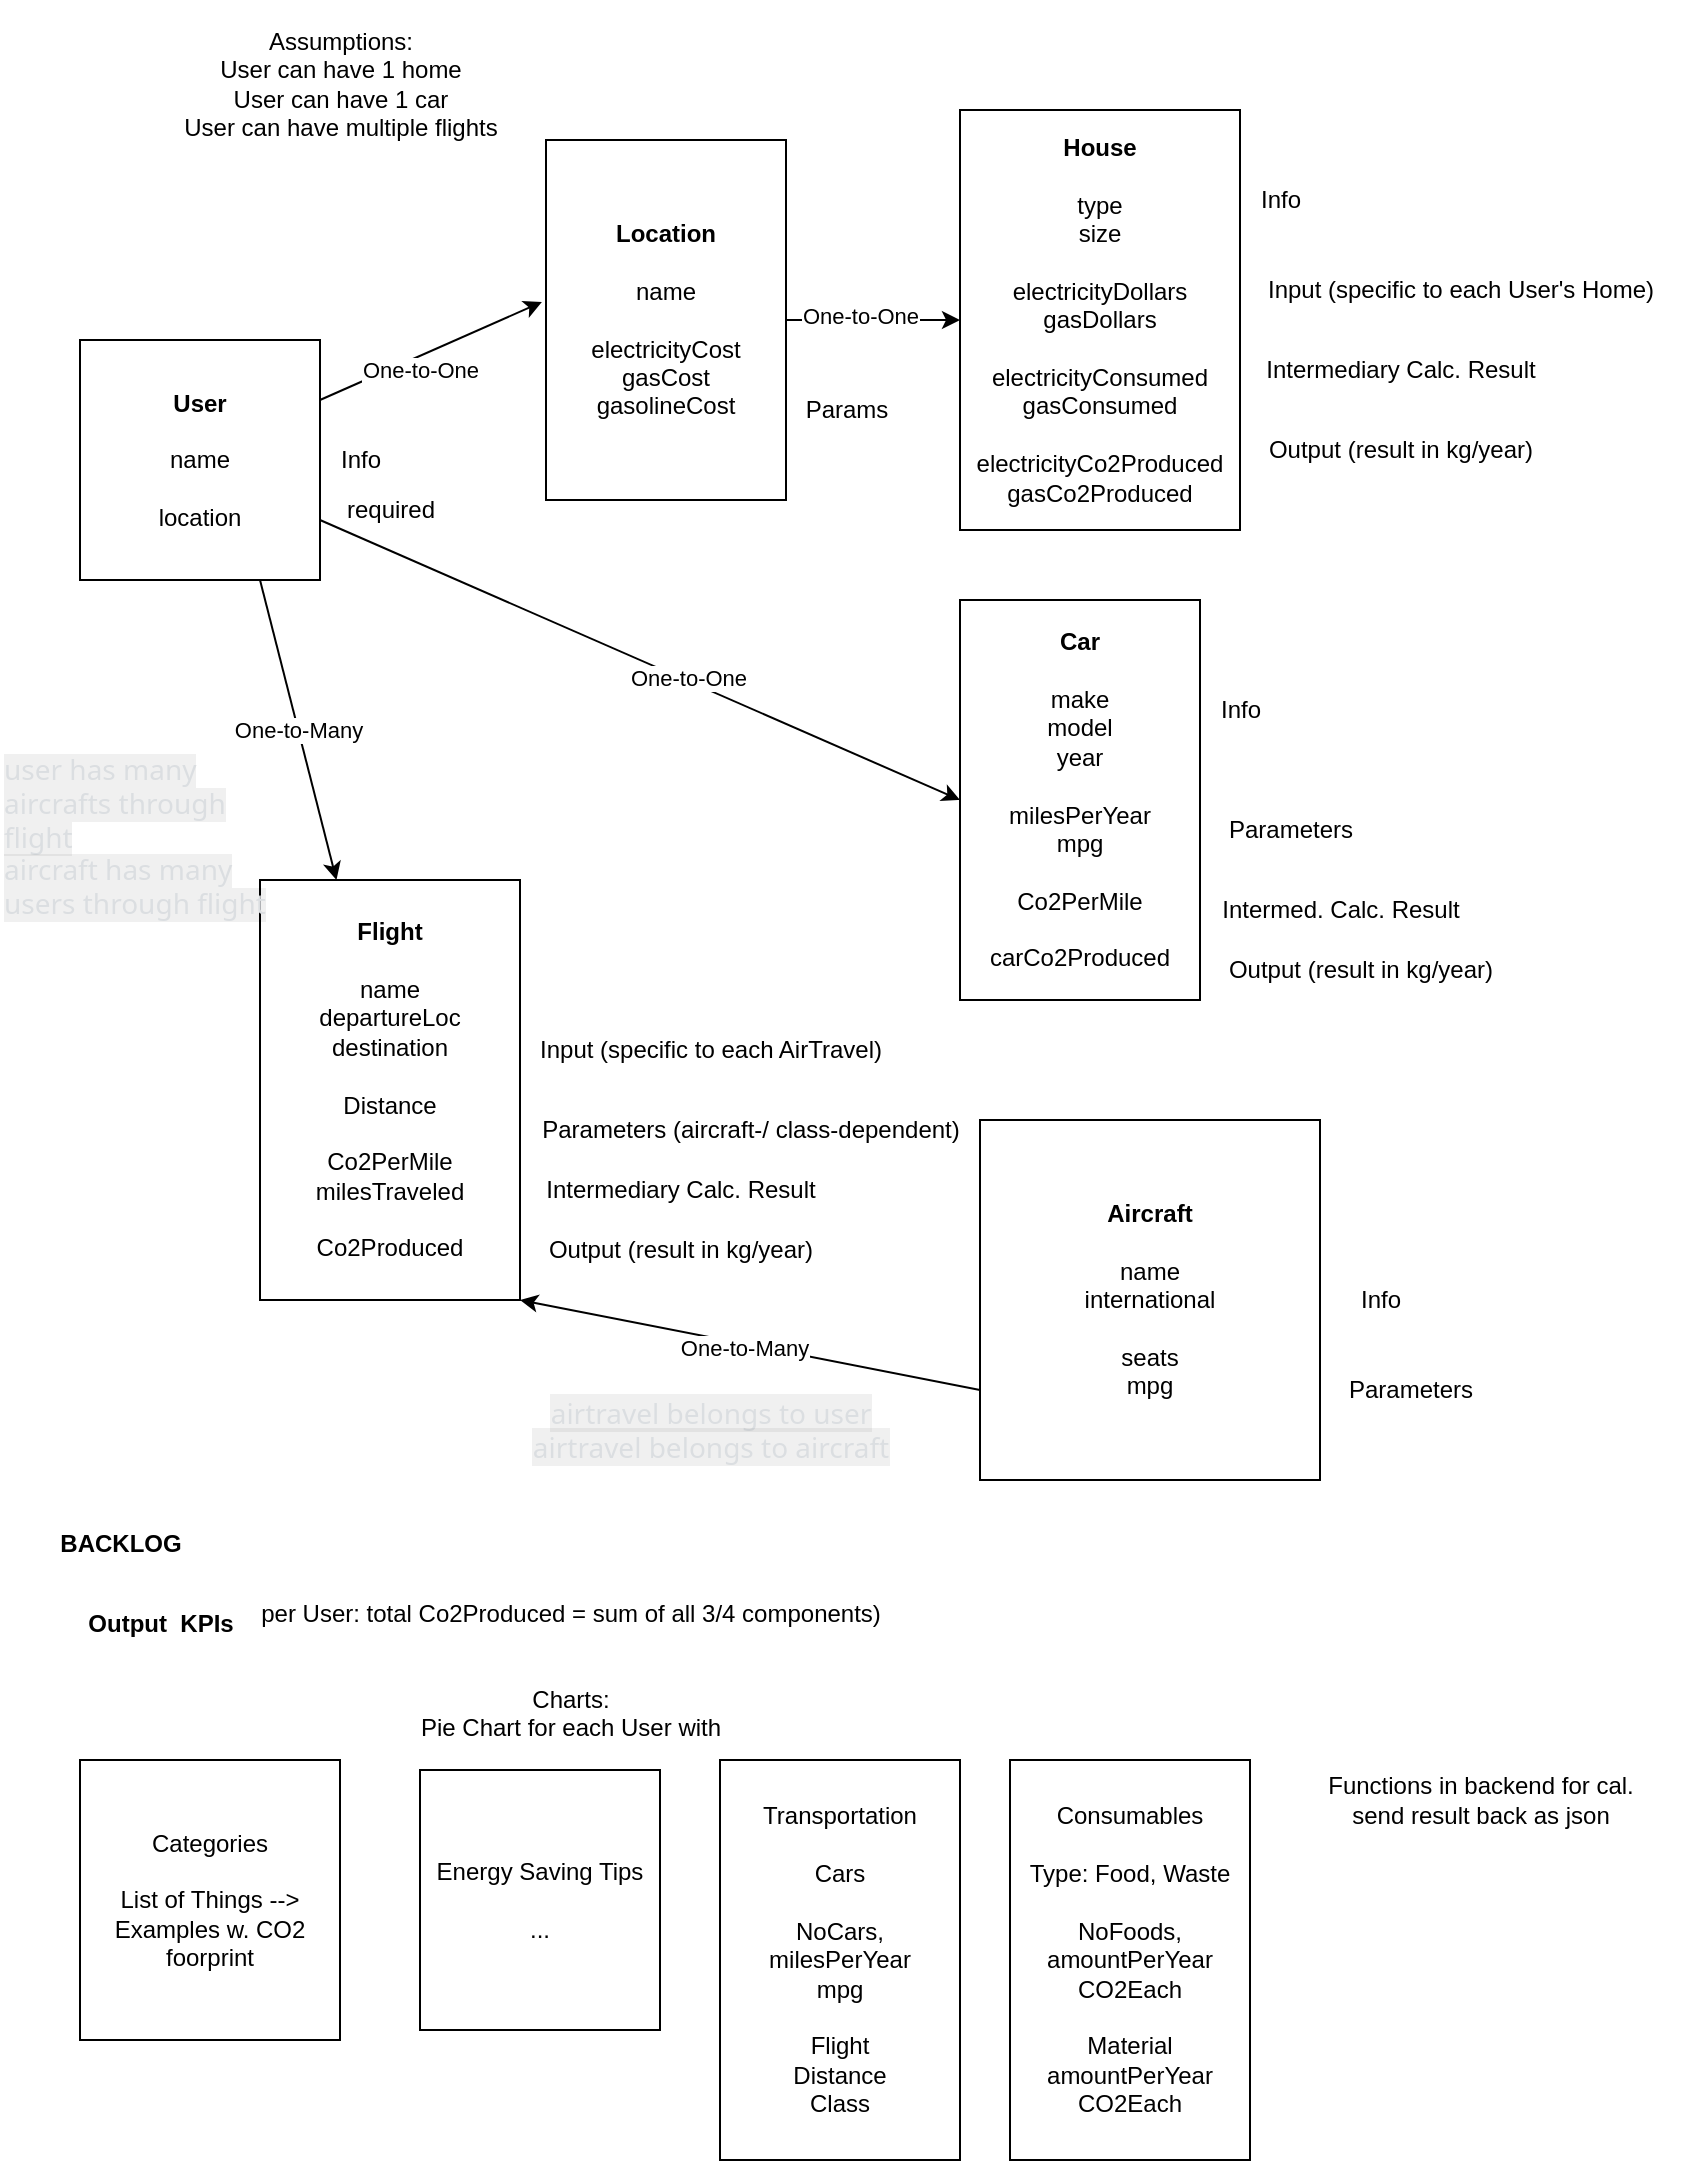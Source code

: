 <mxfile>
    <diagram id="IlFX4f9ja2N9C_9pvkQi" name="Page-1">
        <mxGraphModel dx="868" dy="588" grid="1" gridSize="10" guides="1" tooltips="1" connect="1" arrows="1" fold="1" page="1" pageScale="1" pageWidth="850" pageHeight="1100" math="0" shadow="0">
            <root>
                <mxCell id="0"/>
                <mxCell id="1" parent="0"/>
                <mxCell id="10" value="One-to-Many" style="edgeStyle=none;html=1;exitX=0.75;exitY=1;exitDx=0;exitDy=0;" parent="1" source="2" target="13" edge="1">
                    <mxGeometry relative="1" as="geometry"/>
                </mxCell>
                <mxCell id="31" style="edgeStyle=none;html=1;exitX=1;exitY=0.75;exitDx=0;exitDy=0;entryX=0;entryY=0.5;entryDx=0;entryDy=0;" parent="1" source="2" target="29" edge="1">
                    <mxGeometry relative="1" as="geometry"/>
                </mxCell>
                <mxCell id="32" value="One-to-One" style="edgeLabel;html=1;align=center;verticalAlign=middle;resizable=0;points=[];" parent="31" vertex="1" connectable="0">
                    <mxGeometry x="0.137" y="1" relative="1" as="geometry">
                        <mxPoint x="1" as="offset"/>
                    </mxGeometry>
                </mxCell>
                <mxCell id="41" style="edgeStyle=none;html=1;exitX=1;exitY=0.25;exitDx=0;exitDy=0;entryX=-0.017;entryY=0.45;entryDx=0;entryDy=0;entryPerimeter=0;" parent="1" source="2" target="40" edge="1">
                    <mxGeometry relative="1" as="geometry"/>
                </mxCell>
                <mxCell id="46" value="One-to-One" style="edgeLabel;html=1;align=center;verticalAlign=middle;resizable=0;points=[];" parent="41" vertex="1" connectable="0">
                    <mxGeometry x="-0.418" y="1" relative="1" as="geometry">
                        <mxPoint x="18" as="offset"/>
                    </mxGeometry>
                </mxCell>
                <mxCell id="2" value="&lt;b&gt;User&lt;/b&gt;&lt;br&gt;&lt;br&gt;name&lt;br&gt;&lt;br&gt;location&lt;br&gt;" style="rounded=0;whiteSpace=wrap;html=1;" parent="1" vertex="1">
                    <mxGeometry x="50" y="180" width="120" height="120" as="geometry"/>
                </mxCell>
                <mxCell id="3" value="&lt;b&gt;House&lt;/b&gt;&lt;br&gt;&lt;br&gt;type&lt;br&gt;size&lt;br&gt;&lt;br&gt;electricityDollars&lt;br&gt;gasDollars&lt;br&gt;&lt;br&gt;electricityConsumed&lt;br&gt;gasConsumed&lt;br&gt;&lt;br&gt;electricityCo2Produced&lt;br&gt;gasCo2Produced" style="rounded=0;whiteSpace=wrap;html=1;" parent="1" vertex="1">
                    <mxGeometry x="490" y="65" width="140" height="210" as="geometry"/>
                </mxCell>
                <mxCell id="6" value="Categories&lt;br&gt;&lt;br&gt;List of Things --&amp;gt; Examples w. CO2 foorprint&lt;br&gt;" style="rounded=0;whiteSpace=wrap;html=1;" parent="1" vertex="1">
                    <mxGeometry x="50" y="890" width="130" height="140" as="geometry"/>
                </mxCell>
                <mxCell id="7" value="Transportation&lt;br&gt;&lt;br&gt;Cars&lt;br&gt;&lt;br&gt;NoCars, milesPerYear&lt;br&gt;mpg&lt;br&gt;&lt;br&gt;Flight&lt;br&gt;Distance&lt;br&gt;Class" style="rounded=0;whiteSpace=wrap;html=1;" parent="1" vertex="1">
                    <mxGeometry x="370" y="890" width="120" height="200" as="geometry"/>
                </mxCell>
                <mxCell id="8" value="Assumptions:&lt;br&gt;User can have 1 home&lt;br&gt;User can have 1 car&lt;br&gt;User can have multiple flights" style="text;html=1;align=center;verticalAlign=center;resizable=0;points=[];autosize=1;strokeColor=none;fillColor=none;" parent="1" vertex="1">
                    <mxGeometry x="90" y="10" width="180" height="70" as="geometry"/>
                </mxCell>
                <mxCell id="11" value="Consumables&lt;br&gt;&lt;br&gt;Type: Food, Waste&lt;br&gt;&lt;br&gt;NoFoods, amountPerYear&lt;br&gt;CO2Each&lt;br&gt;&lt;br&gt;Material&lt;br&gt;amountPerYear&lt;br&gt;CO2Each" style="rounded=0;whiteSpace=wrap;html=1;" parent="1" vertex="1">
                    <mxGeometry x="515" y="890" width="120" height="200" as="geometry"/>
                </mxCell>
                <mxCell id="12" value="Energy Saving Tips&lt;br&gt;&lt;br&gt;..." style="rounded=0;whiteSpace=wrap;html=1;" parent="1" vertex="1">
                    <mxGeometry x="220" y="895" width="120" height="130" as="geometry"/>
                </mxCell>
                <mxCell id="13" value="&lt;b&gt;Flight&lt;/b&gt;&lt;br&gt;&lt;br&gt;name&lt;br&gt;departureLoc&lt;br&gt;destination&lt;br&gt;&lt;br&gt;Distance&lt;br&gt;&lt;br&gt;Co2PerMile&lt;br&gt;milesTraveled&lt;br&gt;&lt;br&gt;Co2Produced" style="rounded=0;whiteSpace=wrap;html=1;" parent="1" vertex="1">
                    <mxGeometry x="140" y="450" width="130" height="210" as="geometry"/>
                </mxCell>
                <mxCell id="14" value="Functions in backend for cal.&lt;br&gt;send result back as json&lt;br&gt;" style="text;html=1;align=center;verticalAlign=middle;resizable=0;points=[];autosize=1;strokeColor=none;fillColor=none;" parent="1" vertex="1">
                    <mxGeometry x="660" y="890" width="180" height="40" as="geometry"/>
                </mxCell>
                <mxCell id="16" value="Input (specific to each User's Home)" style="text;html=1;align=center;verticalAlign=middle;resizable=0;points=[];autosize=1;strokeColor=none;fillColor=none;" parent="1" vertex="1">
                    <mxGeometry x="630" y="140" width="220" height="30" as="geometry"/>
                </mxCell>
                <mxCell id="17" value="Intermediary Calc. Result" style="text;html=1;align=center;verticalAlign=middle;resizable=0;points=[];autosize=1;strokeColor=none;fillColor=none;" parent="1" vertex="1">
                    <mxGeometry x="630" y="180" width="160" height="30" as="geometry"/>
                </mxCell>
                <mxCell id="18" value="Output (result in kg/year)" style="text;html=1;align=center;verticalAlign=middle;resizable=0;points=[];autosize=1;strokeColor=none;fillColor=none;" parent="1" vertex="1">
                    <mxGeometry x="630" y="220" width="160" height="30" as="geometry"/>
                </mxCell>
                <mxCell id="19" value="required" style="text;html=1;align=center;verticalAlign=middle;resizable=0;points=[];autosize=1;strokeColor=none;fillColor=none;" parent="1" vertex="1">
                    <mxGeometry x="170" y="250" width="70" height="30" as="geometry"/>
                </mxCell>
                <mxCell id="20" value="Info" style="text;html=1;align=center;verticalAlign=middle;resizable=0;points=[];autosize=1;strokeColor=none;fillColor=none;" parent="1" vertex="1">
                    <mxGeometry x="170" y="225" width="40" height="30" as="geometry"/>
                </mxCell>
                <mxCell id="22" value="Info" style="text;html=1;align=center;verticalAlign=middle;resizable=0;points=[];autosize=1;strokeColor=none;fillColor=none;" parent="1" vertex="1">
                    <mxGeometry x="535" y="430" width="40" height="30" as="geometry"/>
                </mxCell>
                <mxCell id="23" value="Input (specific to each AirTravel)" style="text;html=1;align=center;verticalAlign=middle;resizable=0;points=[];autosize=1;strokeColor=none;fillColor=none;" parent="1" vertex="1">
                    <mxGeometry x="270" y="520" width="190" height="30" as="geometry"/>
                </mxCell>
                <mxCell id="25" value="Parameters (aircraft-/ class-dependent)" style="text;html=1;align=center;verticalAlign=middle;resizable=0;points=[];autosize=1;strokeColor=none;fillColor=none;" parent="1" vertex="1">
                    <mxGeometry x="270" y="560" width="230" height="30" as="geometry"/>
                </mxCell>
                <mxCell id="27" value="Intermediary Calc. Result" style="text;html=1;align=center;verticalAlign=middle;resizable=0;points=[];autosize=1;strokeColor=none;fillColor=none;" parent="1" vertex="1">
                    <mxGeometry x="270" y="590" width="160" height="30" as="geometry"/>
                </mxCell>
                <mxCell id="28" value="Output (result in kg/year)" style="text;html=1;align=center;verticalAlign=middle;resizable=0;points=[];autosize=1;strokeColor=none;fillColor=none;" parent="1" vertex="1">
                    <mxGeometry x="270" y="620" width="160" height="30" as="geometry"/>
                </mxCell>
                <mxCell id="29" value="&lt;b&gt;Car&lt;/b&gt;&lt;br&gt;&lt;br&gt;make&lt;br&gt;model&lt;br&gt;year&lt;br&gt;&lt;br&gt;milesPerYear&lt;br&gt;mpg&lt;br&gt;&lt;br&gt;Co2PerMile&lt;br&gt;&lt;br&gt;carCo2Produced" style="rounded=0;whiteSpace=wrap;html=1;" parent="1" vertex="1">
                    <mxGeometry x="490" y="310" width="120" height="200" as="geometry"/>
                </mxCell>
                <mxCell id="33" value="Info" style="text;html=1;align=center;verticalAlign=middle;resizable=0;points=[];autosize=1;strokeColor=none;fillColor=none;" parent="1" vertex="1">
                    <mxGeometry x="610" y="350" width="40" height="30" as="geometry"/>
                </mxCell>
                <mxCell id="34" value="Parameters" style="text;html=1;align=center;verticalAlign=middle;resizable=0;points=[];autosize=1;strokeColor=none;fillColor=none;" parent="1" vertex="1">
                    <mxGeometry x="610" y="410" width="90" height="30" as="geometry"/>
                </mxCell>
                <mxCell id="35" value="Intermed. Calc. Result" style="text;html=1;align=center;verticalAlign=middle;resizable=0;points=[];autosize=1;strokeColor=none;fillColor=none;" parent="1" vertex="1">
                    <mxGeometry x="610" y="450" width="140" height="30" as="geometry"/>
                </mxCell>
                <mxCell id="36" value="Output (result in kg/year)" style="text;html=1;align=center;verticalAlign=middle;resizable=0;points=[];autosize=1;strokeColor=none;fillColor=none;" parent="1" vertex="1">
                    <mxGeometry x="610" y="480" width="160" height="30" as="geometry"/>
                </mxCell>
                <mxCell id="37" value="&lt;b&gt;BACKLOG&lt;/b&gt;" style="text;html=1;align=center;verticalAlign=center;resizable=0;points=[];autosize=1;strokeColor=none;fillColor=none;" parent="1" vertex="1">
                    <mxGeometry x="30" y="760" width="80" height="30" as="geometry"/>
                </mxCell>
                <mxCell id="38" value="&lt;b&gt;Output&amp;nbsp; KPIs&lt;/b&gt;" style="text;html=1;align=center;verticalAlign=center;resizable=0;points=[];autosize=1;strokeColor=none;fillColor=none;" parent="1" vertex="1">
                    <mxGeometry x="40" y="800" width="100" height="30" as="geometry"/>
                </mxCell>
                <mxCell id="39" value="per User: total Co2Produced = sum of all 3/4 components)&lt;br&gt;&lt;br&gt;&lt;br&gt;Charts:&lt;br&gt;Pie Chart for each User with" style="text;html=1;align=center;verticalAlign=middle;resizable=0;points=[];autosize=1;strokeColor=none;fillColor=none;" parent="1" vertex="1">
                    <mxGeometry x="130" y="800" width="330" height="90" as="geometry"/>
                </mxCell>
                <mxCell id="42" style="edgeStyle=none;html=1;exitX=1;exitY=0.5;exitDx=0;exitDy=0;entryX=0;entryY=0.5;entryDx=0;entryDy=0;" parent="1" source="40" target="3" edge="1">
                    <mxGeometry relative="1" as="geometry"/>
                </mxCell>
                <mxCell id="43" value="One-to-One" style="edgeLabel;html=1;align=center;verticalAlign=middle;resizable=0;points=[];" parent="42" vertex="1" connectable="0">
                    <mxGeometry x="-0.354" y="2" relative="1" as="geometry">
                        <mxPoint x="9" as="offset"/>
                    </mxGeometry>
                </mxCell>
                <mxCell id="40" value="&lt;b&gt;Location&lt;/b&gt;&lt;br&gt;&lt;br&gt;name&lt;br&gt;&lt;br&gt;electricityCost&lt;br&gt;gasCost&lt;br&gt;gasolineCost" style="rounded=0;whiteSpace=wrap;html=1;" parent="1" vertex="1">
                    <mxGeometry x="283" y="80" width="120" height="180" as="geometry"/>
                </mxCell>
                <mxCell id="44" value="Info" style="text;html=1;align=center;verticalAlign=middle;resizable=0;points=[];autosize=1;strokeColor=none;fillColor=none;" parent="1" vertex="1">
                    <mxGeometry x="630" y="95" width="40" height="30" as="geometry"/>
                </mxCell>
                <mxCell id="45" value="Params" style="text;html=1;align=center;verticalAlign=middle;resizable=0;points=[];autosize=1;strokeColor=none;fillColor=none;" parent="1" vertex="1">
                    <mxGeometry x="403" y="200" width="60" height="30" as="geometry"/>
                </mxCell>
                <mxCell id="51" style="edgeStyle=none;html=1;exitX=0;exitY=0.75;exitDx=0;exitDy=0;entryX=1;entryY=1;entryDx=0;entryDy=0;" parent="1" source="48" target="13" edge="1">
                    <mxGeometry relative="1" as="geometry"/>
                </mxCell>
                <mxCell id="52" value="One-to-Many" style="edgeLabel;html=1;align=center;verticalAlign=middle;resizable=0;points=[];" parent="51" vertex="1" connectable="0">
                    <mxGeometry x="0.024" y="2" relative="1" as="geometry">
                        <mxPoint as="offset"/>
                    </mxGeometry>
                </mxCell>
                <mxCell id="48" value="&lt;b&gt;Aircraft&lt;/b&gt;&lt;br&gt;&lt;br&gt;name&lt;br&gt;international&lt;br&gt;&lt;br&gt;seats&lt;br&gt;mpg" style="whiteSpace=wrap;html=1;" parent="1" vertex="1">
                    <mxGeometry x="500" y="570" width="170" height="180" as="geometry"/>
                </mxCell>
                <mxCell id="49" value="Parameters" style="text;html=1;align=center;verticalAlign=middle;resizable=0;points=[];autosize=1;strokeColor=none;fillColor=none;" parent="1" vertex="1">
                    <mxGeometry x="670" y="690" width="90" height="30" as="geometry"/>
                </mxCell>
                <mxCell id="50" value="Info" style="text;html=1;align=center;verticalAlign=middle;resizable=0;points=[];autosize=1;strokeColor=none;fillColor=none;" parent="1" vertex="1">
                    <mxGeometry x="680" y="645" width="40" height="30" as="geometry"/>
                </mxCell>
                <mxCell id="54" value="&lt;span style=&quot;color: oklab(0.899 -0.002 -0.005); font-family: &amp;quot;gg sans&amp;quot;, &amp;quot;Noto Sans&amp;quot;, &amp;quot;Helvetica Neue&amp;quot;, Helvetica, Arial, sans-serif, &amp;quot;Apple Symbols&amp;quot;; font-style: normal; font-variant-ligatures: normal; font-variant-caps: normal; font-weight: 400; letter-spacing: normal; orphans: 2; text-align: left; text-indent: 0px; text-transform: none; widows: 2; word-spacing: 0px; -webkit-text-stroke-width: 0px; background-color: oklab(0.085 0.0 0.0 / 0.06); text-decoration-thickness: initial; text-decoration-style: initial; text-decoration-color: initial; float: none; display: inline !important;&quot;&gt;&lt;font style=&quot;font-size: 14px;&quot;&gt;user has many aircrafts through flight&lt;br&gt;aircraft has many users through flight&lt;/font&gt;&lt;/span&gt;" style="text;whiteSpace=wrap;html=1;" parent="1" vertex="1">
                    <mxGeometry x="10" y="380" width="140" height="60" as="geometry"/>
                </mxCell>
                <mxCell id="55" value="&lt;span style=&quot;color: oklab(0.899 -0.002 -0.005); font-family: &amp;quot;gg sans&amp;quot;, &amp;quot;Noto Sans&amp;quot;, &amp;quot;Helvetica Neue&amp;quot;, Helvetica, Arial, sans-serif, &amp;quot;Apple Symbols&amp;quot;; text-align: left; background-color: oklab(0.085 0.0 0.0 / 0.06);&quot;&gt;&lt;font style=&quot;font-size: 14px;&quot;&gt;airtravel belongs to user&lt;br/&gt;airtravel belongs to aircraft&lt;/font&gt;&lt;/span&gt;" style="text;html=1;align=center;verticalAlign=middle;resizable=0;points=[];autosize=1;strokeColor=none;fillColor=none;fontSize=14;" parent="1" vertex="1">
                    <mxGeometry x="270" y="700" width="190" height="50" as="geometry"/>
                </mxCell>
            </root>
        </mxGraphModel>
    </diagram>
</mxfile>